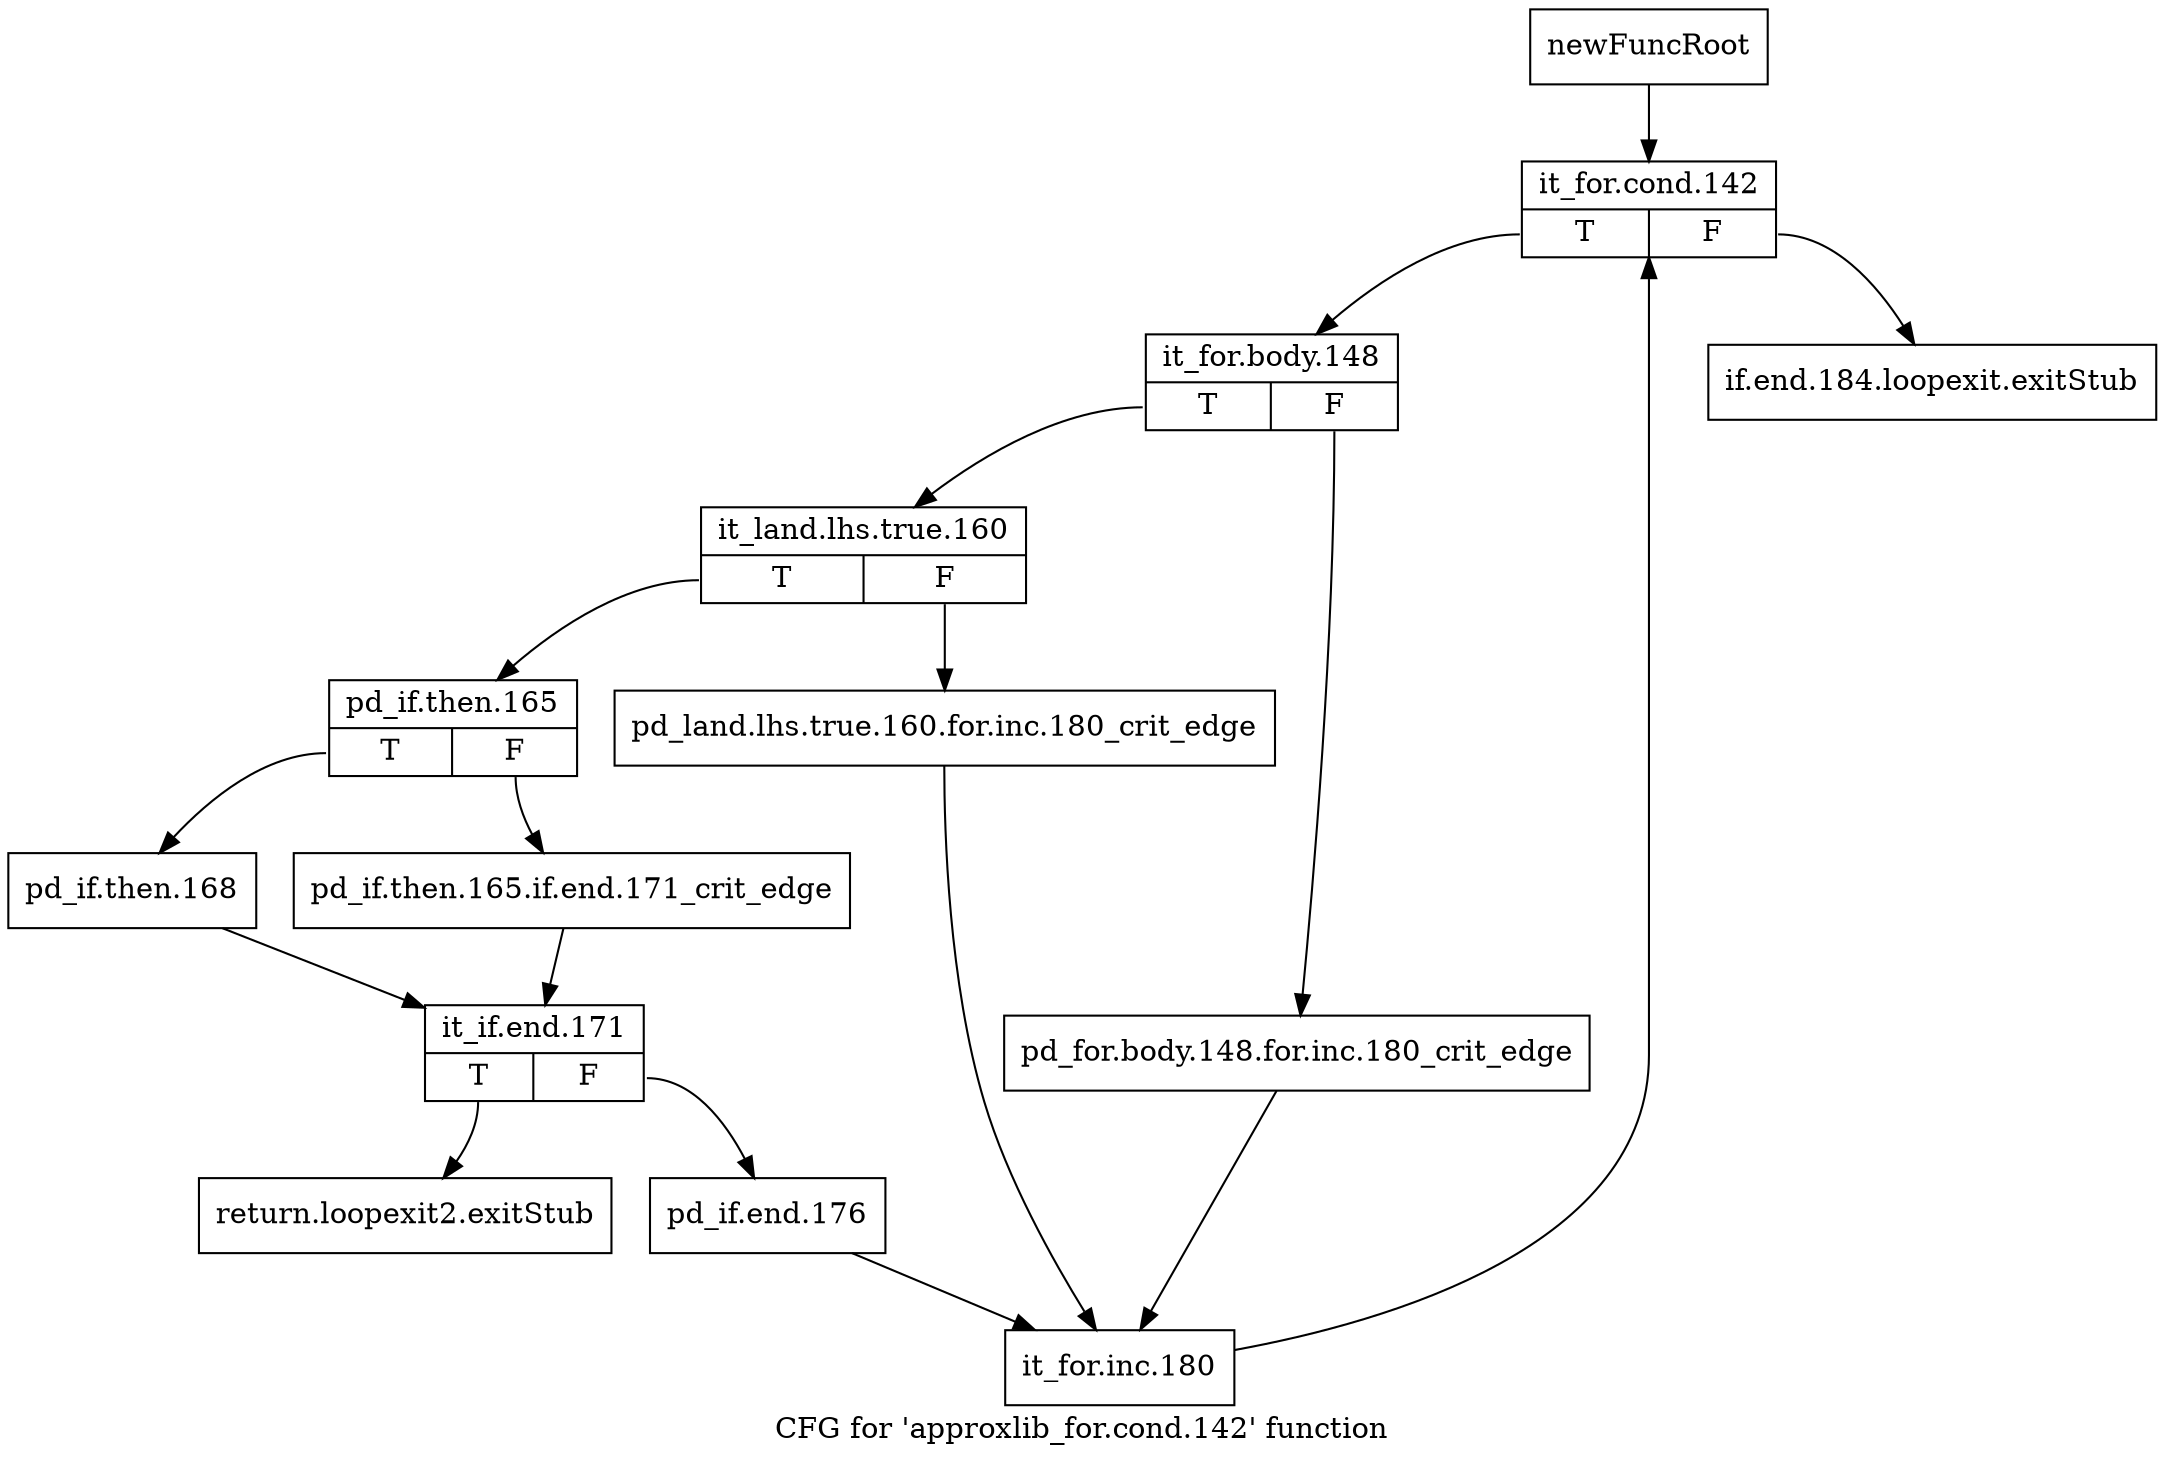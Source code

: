 digraph "CFG for 'approxlib_for.cond.142' function" {
	label="CFG for 'approxlib_for.cond.142' function";

	Node0x3e02cc0 [shape=record,label="{newFuncRoot}"];
	Node0x3e02cc0 -> Node0x3e02db0;
	Node0x3e02d10 [shape=record,label="{if.end.184.loopexit.exitStub}"];
	Node0x3e02d60 [shape=record,label="{return.loopexit2.exitStub}"];
	Node0x3e02db0 [shape=record,label="{it_for.cond.142|{<s0>T|<s1>F}}"];
	Node0x3e02db0:s0 -> Node0x3e02e00;
	Node0x3e02db0:s1 -> Node0x3e02d10;
	Node0x3e02e00 [shape=record,label="{it_for.body.148|{<s0>T|<s1>F}}"];
	Node0x3e02e00:s0 -> Node0x3e02ea0;
	Node0x3e02e00:s1 -> Node0x3e02e50;
	Node0x3e02e50 [shape=record,label="{pd_for.body.148.for.inc.180_crit_edge}"];
	Node0x3e02e50 -> Node0x3e030d0;
	Node0x3e02ea0 [shape=record,label="{it_land.lhs.true.160|{<s0>T|<s1>F}}"];
	Node0x3e02ea0:s0 -> Node0x3e02f40;
	Node0x3e02ea0:s1 -> Node0x3e02ef0;
	Node0x3e02ef0 [shape=record,label="{pd_land.lhs.true.160.for.inc.180_crit_edge}"];
	Node0x3e02ef0 -> Node0x3e030d0;
	Node0x3e02f40 [shape=record,label="{pd_if.then.165|{<s0>T|<s1>F}}"];
	Node0x3e02f40:s0 -> Node0x3e02fe0;
	Node0x3e02f40:s1 -> Node0x3e02f90;
	Node0x3e02f90 [shape=record,label="{pd_if.then.165.if.end.171_crit_edge}"];
	Node0x3e02f90 -> Node0x3e03030;
	Node0x3e02fe0 [shape=record,label="{pd_if.then.168}"];
	Node0x3e02fe0 -> Node0x3e03030;
	Node0x3e03030 [shape=record,label="{it_if.end.171|{<s0>T|<s1>F}}"];
	Node0x3e03030:s0 -> Node0x3e02d60;
	Node0x3e03030:s1 -> Node0x3e03080;
	Node0x3e03080 [shape=record,label="{pd_if.end.176}"];
	Node0x3e03080 -> Node0x3e030d0;
	Node0x3e030d0 [shape=record,label="{it_for.inc.180}"];
	Node0x3e030d0 -> Node0x3e02db0;
}
